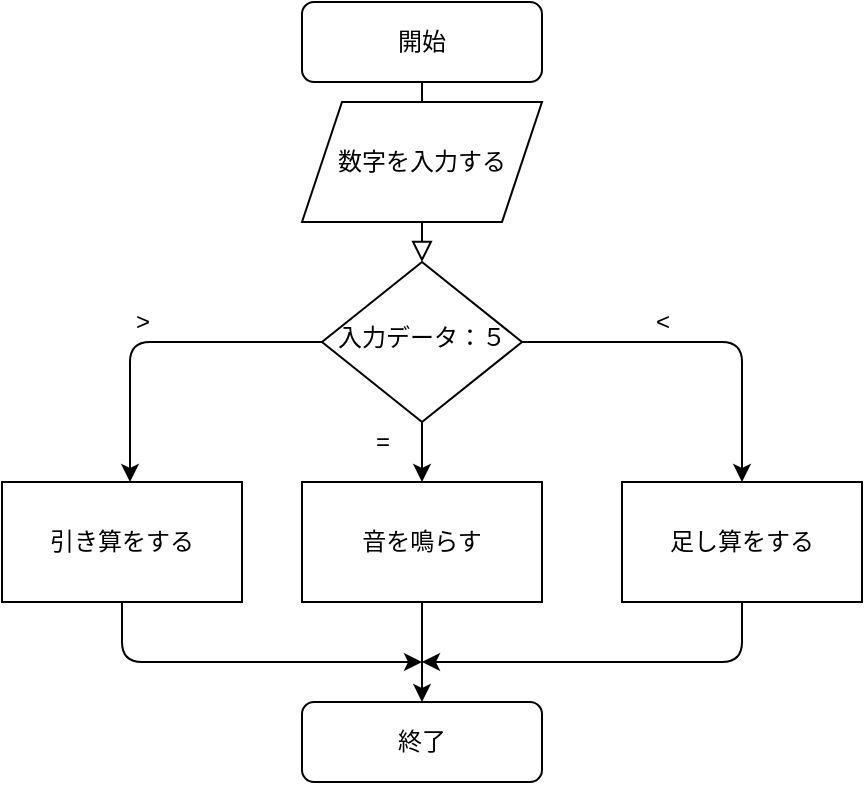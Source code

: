 <mxfile version="14.1.4" type="onedrive"><diagram id="C5RBs43oDa-KdzZeNtuy" name="Page-1"><mxGraphModel dx="462" dy="769" grid="1" gridSize="10" guides="1" tooltips="1" connect="1" arrows="1" fold="1" page="1" pageScale="1" pageWidth="827" pageHeight="1169" math="0" shadow="0"><root><mxCell id="WIyWlLk6GJQsqaUBKTNV-0"/><mxCell id="WIyWlLk6GJQsqaUBKTNV-1" parent="WIyWlLk6GJQsqaUBKTNV-0"/><mxCell id="WIyWlLk6GJQsqaUBKTNV-2" value="" style="rounded=0;html=1;jettySize=auto;orthogonalLoop=1;fontSize=11;endArrow=block;endFill=0;endSize=8;strokeWidth=1;shadow=0;labelBackgroundColor=none;edgeStyle=orthogonalEdgeStyle;" parent="WIyWlLk6GJQsqaUBKTNV-1" source="WIyWlLk6GJQsqaUBKTNV-3" target="WIyWlLk6GJQsqaUBKTNV-6" edge="1"><mxGeometry relative="1" as="geometry"/></mxCell><mxCell id="WIyWlLk6GJQsqaUBKTNV-3" value="開始" style="rounded=1;whiteSpace=wrap;html=1;fontSize=12;glass=0;strokeWidth=1;shadow=0;" parent="WIyWlLk6GJQsqaUBKTNV-1" vertex="1"><mxGeometry x="160" y="80" width="120" height="40" as="geometry"/></mxCell><mxCell id="WIyWlLk6GJQsqaUBKTNV-6" value="入力データ：５" style="rhombus;whiteSpace=wrap;html=1;shadow=0;fontFamily=Helvetica;fontSize=12;align=center;strokeWidth=1;spacing=6;spacingTop=-4;" parent="WIyWlLk6GJQsqaUBKTNV-1" vertex="1"><mxGeometry x="170" y="210" width="100" height="80" as="geometry"/></mxCell><mxCell id="WIyWlLk6GJQsqaUBKTNV-11" value="終了" style="rounded=1;whiteSpace=wrap;html=1;fontSize=12;glass=0;strokeWidth=1;shadow=0;" parent="WIyWlLk6GJQsqaUBKTNV-1" vertex="1"><mxGeometry x="160" y="430" width="120" height="40" as="geometry"/></mxCell><mxCell id="HUgFlx93gR69pmHv_b3O-0" value="数字を入力する" style="shape=parallelogram;perimeter=parallelogramPerimeter;whiteSpace=wrap;html=1;fixedSize=1;" vertex="1" parent="WIyWlLk6GJQsqaUBKTNV-1"><mxGeometry x="160" y="130" width="120" height="60" as="geometry"/></mxCell><mxCell id="HUgFlx93gR69pmHv_b3O-1" value="引き算をする" style="rounded=0;whiteSpace=wrap;html=1;" vertex="1" parent="WIyWlLk6GJQsqaUBKTNV-1"><mxGeometry x="10" y="320" width="120" height="60" as="geometry"/></mxCell><mxCell id="HUgFlx93gR69pmHv_b3O-2" value="足し算をする" style="rounded=0;whiteSpace=wrap;html=1;" vertex="1" parent="WIyWlLk6GJQsqaUBKTNV-1"><mxGeometry x="320" y="320" width="120" height="60" as="geometry"/></mxCell><mxCell id="HUgFlx93gR69pmHv_b3O-3" value="" style="endArrow=classic;html=1;exitX=0;exitY=0.5;exitDx=0;exitDy=0;" edge="1" parent="WIyWlLk6GJQsqaUBKTNV-1" source="WIyWlLk6GJQsqaUBKTNV-6"><mxGeometry width="50" height="50" relative="1" as="geometry"><mxPoint x="70" y="290" as="sourcePoint"/><mxPoint x="74" y="320" as="targetPoint"/><Array as="points"><mxPoint x="74" y="250"/></Array></mxGeometry></mxCell><mxCell id="HUgFlx93gR69pmHv_b3O-4" value="音を鳴らす" style="rounded=0;whiteSpace=wrap;html=1;" vertex="1" parent="WIyWlLk6GJQsqaUBKTNV-1"><mxGeometry x="160" y="320" width="120" height="60" as="geometry"/></mxCell><mxCell id="HUgFlx93gR69pmHv_b3O-5" value="" style="endArrow=classic;html=1;entryX=0.5;entryY=0;entryDx=0;entryDy=0;exitX=0.5;exitY=1;exitDx=0;exitDy=0;" edge="1" parent="WIyWlLk6GJQsqaUBKTNV-1" source="HUgFlx93gR69pmHv_b3O-4" target="WIyWlLk6GJQsqaUBKTNV-11"><mxGeometry width="50" height="50" relative="1" as="geometry"><mxPoint x="140" y="450" as="sourcePoint"/><mxPoint x="190" y="400" as="targetPoint"/></mxGeometry></mxCell><mxCell id="HUgFlx93gR69pmHv_b3O-6" value="" style="endArrow=classic;html=1;exitX=0.5;exitY=1;exitDx=0;exitDy=0;" edge="1" parent="WIyWlLk6GJQsqaUBKTNV-1" source="HUgFlx93gR69pmHv_b3O-1"><mxGeometry width="50" height="50" relative="1" as="geometry"><mxPoint x="30" y="480" as="sourcePoint"/><mxPoint x="220" y="410" as="targetPoint"/><Array as="points"><mxPoint x="70" y="410"/></Array></mxGeometry></mxCell><mxCell id="HUgFlx93gR69pmHv_b3O-7" value="" style="endArrow=classic;html=1;exitX=0.5;exitY=1;exitDx=0;exitDy=0;" edge="1" parent="WIyWlLk6GJQsqaUBKTNV-1" source="HUgFlx93gR69pmHv_b3O-2"><mxGeometry width="50" height="50" relative="1" as="geometry"><mxPoint x="310" y="450" as="sourcePoint"/><mxPoint x="220" y="410" as="targetPoint"/><Array as="points"><mxPoint x="380" y="410"/></Array></mxGeometry></mxCell><mxCell id="HUgFlx93gR69pmHv_b3O-8" value="&amp;gt;" style="text;html=1;align=center;verticalAlign=middle;resizable=0;points=[];autosize=1;" vertex="1" parent="WIyWlLk6GJQsqaUBKTNV-1"><mxGeometry x="70" y="230" width="20" height="20" as="geometry"/></mxCell><mxCell id="HUgFlx93gR69pmHv_b3O-9" value="" style="endArrow=classic;html=1;exitX=1;exitY=0.5;exitDx=0;exitDy=0;entryX=0.5;entryY=0;entryDx=0;entryDy=0;" edge="1" parent="WIyWlLk6GJQsqaUBKTNV-1" source="WIyWlLk6GJQsqaUBKTNV-6" target="HUgFlx93gR69pmHv_b3O-2"><mxGeometry width="50" height="50" relative="1" as="geometry"><mxPoint x="300" y="290" as="sourcePoint"/><mxPoint x="350" y="240" as="targetPoint"/><Array as="points"><mxPoint x="380" y="250"/></Array></mxGeometry></mxCell><mxCell id="HUgFlx93gR69pmHv_b3O-10" value="&amp;lt;" style="text;html=1;align=center;verticalAlign=middle;resizable=0;points=[];autosize=1;" vertex="1" parent="WIyWlLk6GJQsqaUBKTNV-1"><mxGeometry x="330" y="230" width="20" height="20" as="geometry"/></mxCell><mxCell id="HUgFlx93gR69pmHv_b3O-11" value="" style="endArrow=classic;html=1;exitX=0.5;exitY=1;exitDx=0;exitDy=0;entryX=0.5;entryY=0;entryDx=0;entryDy=0;" edge="1" parent="WIyWlLk6GJQsqaUBKTNV-1" source="WIyWlLk6GJQsqaUBKTNV-6" target="HUgFlx93gR69pmHv_b3O-4"><mxGeometry width="50" height="50" relative="1" as="geometry"><mxPoint x="250" y="310" as="sourcePoint"/><mxPoint x="300" y="260" as="targetPoint"/></mxGeometry></mxCell><mxCell id="HUgFlx93gR69pmHv_b3O-12" value="=" style="text;html=1;align=center;verticalAlign=middle;resizable=0;points=[];autosize=1;" vertex="1" parent="WIyWlLk6GJQsqaUBKTNV-1"><mxGeometry x="190" y="290" width="20" height="20" as="geometry"/></mxCell></root></mxGraphModel></diagram></mxfile>